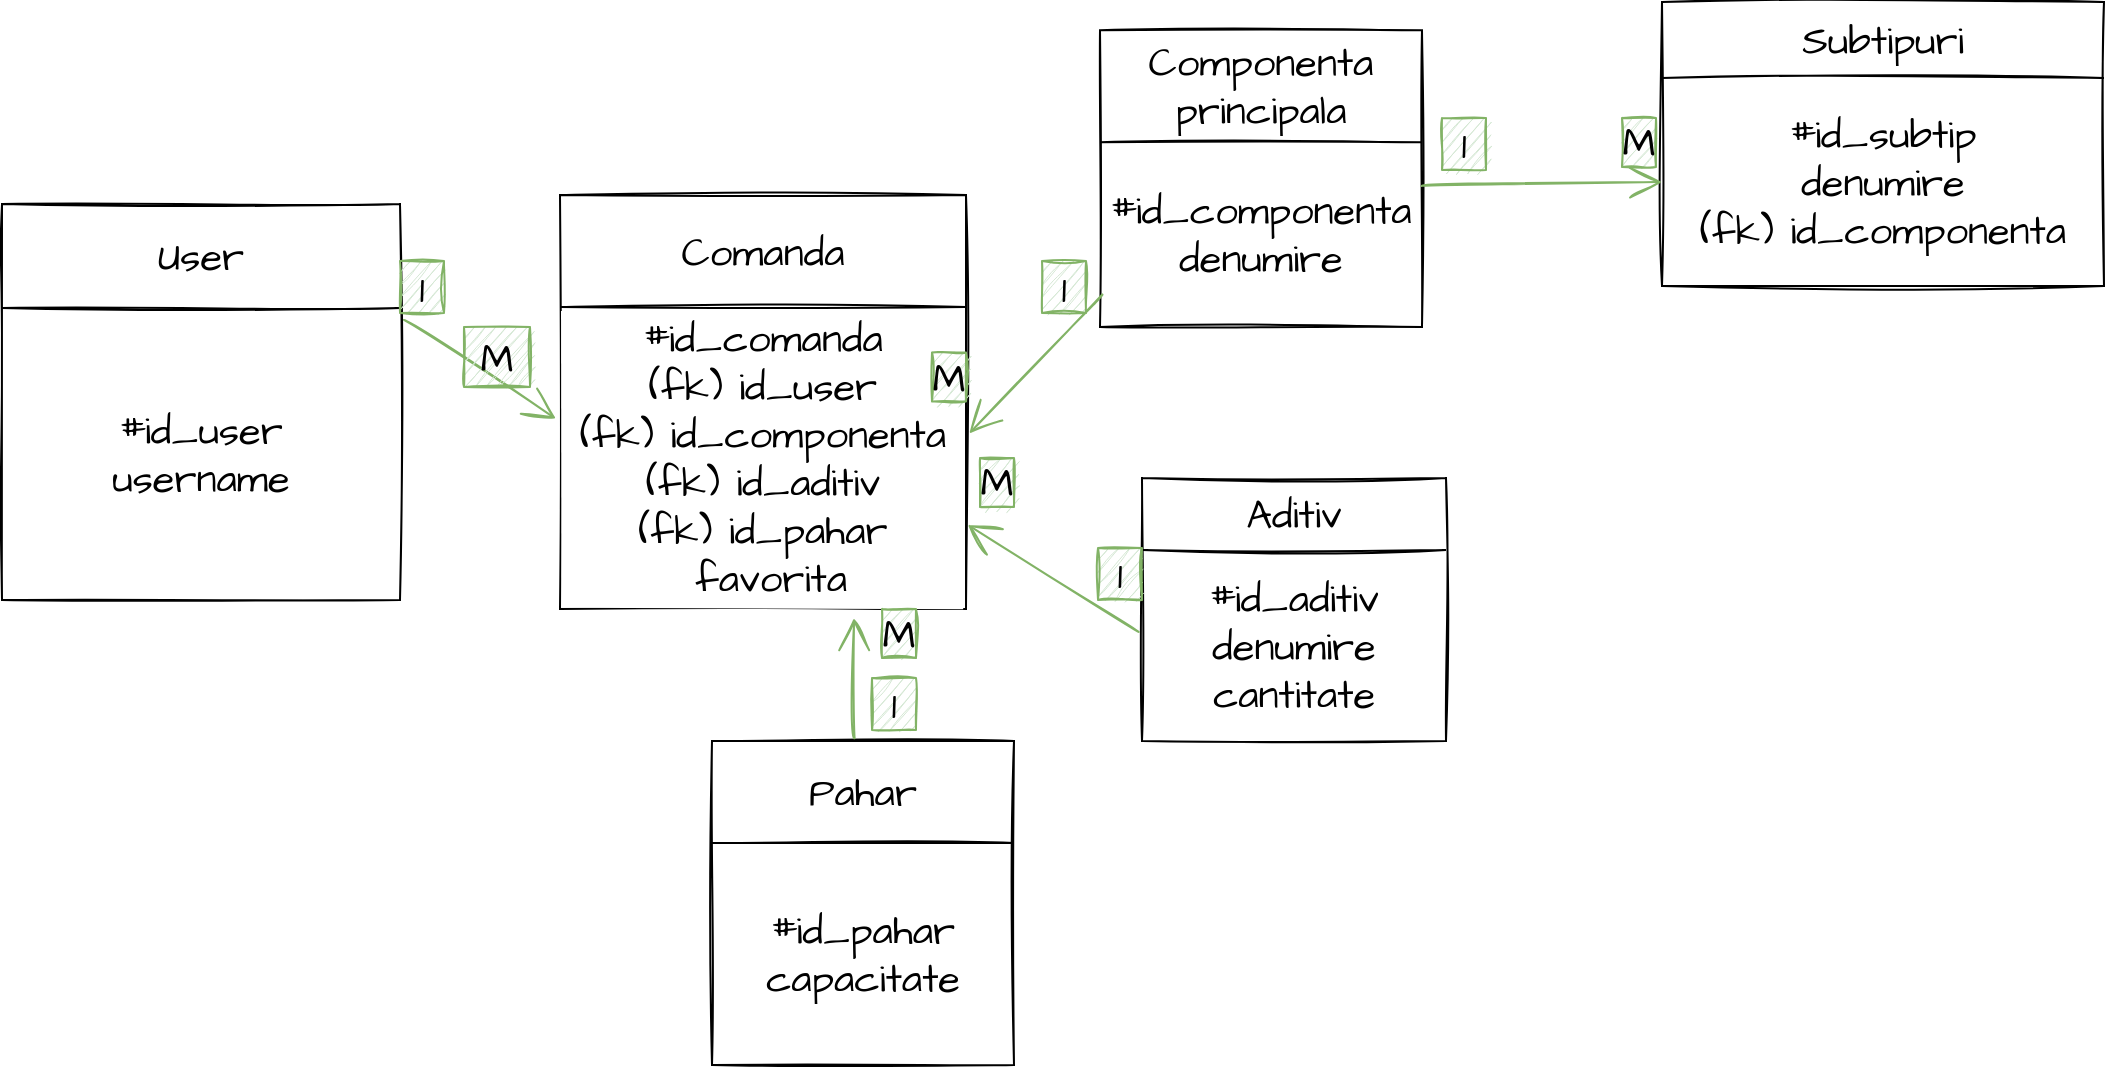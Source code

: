 <mxfile version="15.8.3" type="github">
  <diagram id="MxYo1rLBmlmjhBtS2gf2" name="Page-1">
    <mxGraphModel dx="1182" dy="742" grid="1" gridSize="10" guides="1" tooltips="1" connect="1" arrows="1" fold="1" page="1" pageScale="1" pageWidth="827" pageHeight="1169" math="0" shadow="0">
      <root>
        <mxCell id="0" />
        <mxCell id="1" parent="0" />
        <mxCell id="WoV5c0uAd4gwL43v9ao6-2" value="" style="shape=table;startSize=0;container=1;collapsible=0;childLayout=tableLayout;sketch=1;hachureGap=4;fontFamily=Architects Daughter;fontSource=https%3A%2F%2Ffonts.googleapis.com%2Fcss%3Ffamily%3DArchitects%2BDaughter;fontSize=20;" parent="1" vertex="1">
          <mxGeometry x="435" y="781.5" width="151" height="162" as="geometry" />
        </mxCell>
        <mxCell id="WoV5c0uAd4gwL43v9ao6-3" value="" style="shape=partialRectangle;collapsible=0;dropTarget=0;pointerEvents=0;fillColor=none;top=0;left=0;bottom=0;right=0;points=[[0,0.5],[1,0.5]];portConstraint=eastwest;sketch=1;hachureGap=4;fontFamily=Architects Daughter;fontSource=https%3A%2F%2Ffonts.googleapis.com%2Fcss%3Ffamily%3DArchitects%2BDaughter;fontSize=20;" parent="WoV5c0uAd4gwL43v9ao6-2" vertex="1">
          <mxGeometry width="151" height="51" as="geometry" />
        </mxCell>
        <mxCell id="WoV5c0uAd4gwL43v9ao6-4" value="Pahar" style="shape=partialRectangle;html=1;whiteSpace=wrap;connectable=0;overflow=hidden;fillColor=none;top=0;left=0;bottom=0;right=0;pointerEvents=1;sketch=1;hachureGap=4;fontFamily=Architects Daughter;fontSource=https%3A%2F%2Ffonts.googleapis.com%2Fcss%3Ffamily%3DArchitects%2BDaughter;fontSize=20;" parent="WoV5c0uAd4gwL43v9ao6-3" vertex="1">
          <mxGeometry width="151" height="51" as="geometry">
            <mxRectangle width="151" height="51" as="alternateBounds" />
          </mxGeometry>
        </mxCell>
        <mxCell id="WoV5c0uAd4gwL43v9ao6-5" value="" style="shape=partialRectangle;collapsible=0;dropTarget=0;pointerEvents=0;fillColor=none;top=0;left=0;bottom=0;right=0;points=[[0,0.5],[1,0.5]];portConstraint=eastwest;sketch=1;hachureGap=4;fontFamily=Architects Daughter;fontSource=https%3A%2F%2Ffonts.googleapis.com%2Fcss%3Ffamily%3DArchitects%2BDaughter;fontSize=20;" parent="WoV5c0uAd4gwL43v9ao6-2" vertex="1">
          <mxGeometry y="51" width="151" height="111" as="geometry" />
        </mxCell>
        <mxCell id="WoV5c0uAd4gwL43v9ao6-6" value="#id_pahar&lt;br&gt;capacitate" style="shape=partialRectangle;html=1;whiteSpace=wrap;connectable=0;overflow=hidden;fillColor=none;top=0;left=0;bottom=0;right=0;pointerEvents=1;sketch=1;hachureGap=4;fontFamily=Architects Daughter;fontSource=https%3A%2F%2Ffonts.googleapis.com%2Fcss%3Ffamily%3DArchitects%2BDaughter;fontSize=20;" parent="WoV5c0uAd4gwL43v9ao6-5" vertex="1">
          <mxGeometry width="151" height="111" as="geometry">
            <mxRectangle width="151" height="111" as="alternateBounds" />
          </mxGeometry>
        </mxCell>
        <mxCell id="WoV5c0uAd4gwL43v9ao6-7" value="" style="shape=table;startSize=0;container=1;collapsible=0;childLayout=tableLayout;sketch=1;hachureGap=4;fontFamily=Architects Daughter;fontSource=https%3A%2F%2Ffonts.googleapis.com%2Fcss%3Ffamily%3DArchitects%2BDaughter;fontSize=20;" parent="1" vertex="1">
          <mxGeometry x="359" y="508.5" width="203" height="207" as="geometry" />
        </mxCell>
        <mxCell id="WoV5c0uAd4gwL43v9ao6-8" value="" style="shape=partialRectangle;collapsible=0;dropTarget=0;pointerEvents=0;fillColor=none;top=0;left=0;bottom=0;right=0;points=[[0,0.5],[1,0.5]];portConstraint=eastwest;sketch=1;hachureGap=4;fontFamily=Architects Daughter;fontSource=https%3A%2F%2Ffonts.googleapis.com%2Fcss%3Ffamily%3DArchitects%2BDaughter;fontSize=20;" parent="WoV5c0uAd4gwL43v9ao6-7" vertex="1">
          <mxGeometry width="203" height="56" as="geometry" />
        </mxCell>
        <mxCell id="WoV5c0uAd4gwL43v9ao6-9" value="Comanda" style="shape=partialRectangle;html=1;whiteSpace=wrap;connectable=0;overflow=hidden;fillColor=none;top=0;left=0;bottom=0;right=0;pointerEvents=1;sketch=1;hachureGap=4;fontFamily=Architects Daughter;fontSource=https%3A%2F%2Ffonts.googleapis.com%2Fcss%3Ffamily%3DArchitects%2BDaughter;fontSize=20;" parent="WoV5c0uAd4gwL43v9ao6-8" vertex="1">
          <mxGeometry width="203" height="56" as="geometry">
            <mxRectangle width="203" height="56" as="alternateBounds" />
          </mxGeometry>
        </mxCell>
        <mxCell id="WoV5c0uAd4gwL43v9ao6-10" value="" style="shape=partialRectangle;collapsible=0;dropTarget=0;pointerEvents=0;fillColor=none;top=0;left=0;bottom=0;right=0;points=[[0,0.5],[1,0.5]];portConstraint=eastwest;sketch=1;hachureGap=4;fontFamily=Architects Daughter;fontSource=https%3A%2F%2Ffonts.googleapis.com%2Fcss%3Ffamily%3DArchitects%2BDaughter;fontSize=20;" parent="WoV5c0uAd4gwL43v9ao6-7" vertex="1">
          <mxGeometry y="56" width="203" height="151" as="geometry" />
        </mxCell>
        <mxCell id="WoV5c0uAd4gwL43v9ao6-11" value="#id_comanda&lt;br&gt;(fk) id_user&lt;br&gt;(fk) id_componenta&lt;br&gt;(fk) id_aditiv&lt;br&gt;(fk) id_pahar&lt;br&gt;&amp;nbsp;favorita" style="shape=partialRectangle;html=1;whiteSpace=wrap;connectable=0;overflow=hidden;top=0;left=0;bottom=0;right=0;pointerEvents=1;sketch=1;hachureGap=4;fontFamily=Architects Daughter;fontSource=https%3A%2F%2Ffonts.googleapis.com%2Fcss%3Ffamily%3DArchitects%2BDaughter;fontSize=20;" parent="WoV5c0uAd4gwL43v9ao6-10" vertex="1">
          <mxGeometry width="203" height="151" as="geometry">
            <mxRectangle width="203" height="151" as="alternateBounds" />
          </mxGeometry>
        </mxCell>
        <mxCell id="WoV5c0uAd4gwL43v9ao6-17" value="" style="shape=table;startSize=0;container=1;collapsible=0;childLayout=tableLayout;sketch=1;hachureGap=4;fontFamily=Architects Daughter;fontSource=https%3A%2F%2Ffonts.googleapis.com%2Fcss%3Ffamily%3DArchitects%2BDaughter;fontSize=20;" parent="1" vertex="1">
          <mxGeometry x="650" y="650" width="152" height="131.5" as="geometry" />
        </mxCell>
        <mxCell id="WoV5c0uAd4gwL43v9ao6-18" value="" style="shape=partialRectangle;collapsible=0;dropTarget=0;pointerEvents=0;fillColor=none;top=0;left=0;bottom=0;right=0;points=[[0,0.5],[1,0.5]];portConstraint=eastwest;sketch=1;hachureGap=4;fontFamily=Architects Daughter;fontSource=https%3A%2F%2Ffonts.googleapis.com%2Fcss%3Ffamily%3DArchitects%2BDaughter;fontSize=20;" parent="WoV5c0uAd4gwL43v9ao6-17" vertex="1">
          <mxGeometry width="152" height="36" as="geometry" />
        </mxCell>
        <mxCell id="WoV5c0uAd4gwL43v9ao6-19" value="Aditiv" style="shape=partialRectangle;html=1;whiteSpace=wrap;connectable=0;overflow=hidden;fillColor=none;top=0;left=0;bottom=0;right=0;pointerEvents=1;sketch=1;hachureGap=4;fontFamily=Architects Daughter;fontSource=https%3A%2F%2Ffonts.googleapis.com%2Fcss%3Ffamily%3DArchitects%2BDaughter;fontSize=20;" parent="WoV5c0uAd4gwL43v9ao6-18" vertex="1">
          <mxGeometry width="152" height="36" as="geometry">
            <mxRectangle width="152" height="36" as="alternateBounds" />
          </mxGeometry>
        </mxCell>
        <mxCell id="WoV5c0uAd4gwL43v9ao6-20" value="" style="shape=partialRectangle;collapsible=0;dropTarget=0;pointerEvents=0;fillColor=none;top=0;left=0;bottom=0;right=0;points=[[0,0.5],[1,0.5]];portConstraint=eastwest;sketch=1;hachureGap=4;fontFamily=Architects Daughter;fontSource=https%3A%2F%2Ffonts.googleapis.com%2Fcss%3Ffamily%3DArchitects%2BDaughter;fontSize=20;" parent="WoV5c0uAd4gwL43v9ao6-17" vertex="1">
          <mxGeometry y="36" width="152" height="96" as="geometry" />
        </mxCell>
        <mxCell id="WoV5c0uAd4gwL43v9ao6-21" value="#id_aditiv&lt;br&gt;denumire&lt;br&gt;cantitate" style="shape=partialRectangle;html=1;whiteSpace=wrap;connectable=0;overflow=hidden;fillColor=none;top=0;left=0;bottom=0;right=0;pointerEvents=1;sketch=1;hachureGap=4;fontFamily=Architects Daughter;fontSource=https%3A%2F%2Ffonts.googleapis.com%2Fcss%3Ffamily%3DArchitects%2BDaughter;fontSize=20;" parent="WoV5c0uAd4gwL43v9ao6-20" vertex="1">
          <mxGeometry width="152" height="96" as="geometry">
            <mxRectangle width="152" height="96" as="alternateBounds" />
          </mxGeometry>
        </mxCell>
        <mxCell id="WoV5c0uAd4gwL43v9ao6-22" value="" style="shape=table;startSize=0;container=1;collapsible=0;childLayout=tableLayout;sketch=1;hachureGap=4;fontFamily=Architects Daughter;fontSource=https%3A%2F%2Ffonts.googleapis.com%2Fcss%3Ffamily%3DArchitects%2BDaughter;fontSize=20;" parent="1" vertex="1">
          <mxGeometry x="910" y="412" width="221" height="142" as="geometry" />
        </mxCell>
        <mxCell id="WoV5c0uAd4gwL43v9ao6-23" value="" style="shape=partialRectangle;collapsible=0;dropTarget=0;pointerEvents=0;fillColor=none;top=0;left=0;bottom=0;right=0;points=[[0,0.5],[1,0.5]];portConstraint=eastwest;sketch=1;hachureGap=4;fontFamily=Architects Daughter;fontSource=https%3A%2F%2Ffonts.googleapis.com%2Fcss%3Ffamily%3DArchitects%2BDaughter;fontSize=20;" parent="WoV5c0uAd4gwL43v9ao6-22" vertex="1">
          <mxGeometry width="221" height="38" as="geometry" />
        </mxCell>
        <mxCell id="WoV5c0uAd4gwL43v9ao6-24" value="Subtipuri" style="shape=partialRectangle;html=1;whiteSpace=wrap;connectable=0;overflow=hidden;fillColor=none;top=0;left=0;bottom=0;right=0;pointerEvents=1;sketch=1;hachureGap=4;fontFamily=Architects Daughter;fontSource=https%3A%2F%2Ffonts.googleapis.com%2Fcss%3Ffamily%3DArchitects%2BDaughter;fontSize=20;" parent="WoV5c0uAd4gwL43v9ao6-23" vertex="1">
          <mxGeometry width="221" height="38" as="geometry">
            <mxRectangle width="221" height="38" as="alternateBounds" />
          </mxGeometry>
        </mxCell>
        <mxCell id="WoV5c0uAd4gwL43v9ao6-25" value="" style="shape=partialRectangle;collapsible=0;dropTarget=0;pointerEvents=0;fillColor=none;top=0;left=0;bottom=0;right=0;points=[[0,0.5],[1,0.5]];portConstraint=eastwest;sketch=1;hachureGap=4;fontFamily=Architects Daughter;fontSource=https%3A%2F%2Ffonts.googleapis.com%2Fcss%3Ffamily%3DArchitects%2BDaughter;fontSize=20;" parent="WoV5c0uAd4gwL43v9ao6-22" vertex="1">
          <mxGeometry y="38" width="221" height="104" as="geometry" />
        </mxCell>
        <mxCell id="WoV5c0uAd4gwL43v9ao6-26" value="#id_subtip&lt;br&gt;denumire&lt;br&gt;(fk) id_componenta" style="shape=partialRectangle;html=1;whiteSpace=wrap;connectable=0;overflow=hidden;fillColor=none;top=0;left=0;bottom=0;right=0;pointerEvents=1;sketch=1;hachureGap=4;fontFamily=Architects Daughter;fontSource=https%3A%2F%2Ffonts.googleapis.com%2Fcss%3Ffamily%3DArchitects%2BDaughter;fontSize=20;" parent="WoV5c0uAd4gwL43v9ao6-25" vertex="1">
          <mxGeometry width="221" height="104" as="geometry">
            <mxRectangle width="221" height="104" as="alternateBounds" />
          </mxGeometry>
        </mxCell>
        <mxCell id="WoV5c0uAd4gwL43v9ao6-32" value="" style="shape=table;startSize=0;container=1;collapsible=0;childLayout=tableLayout;sketch=1;hachureGap=4;fontFamily=Architects Daughter;fontSource=https%3A%2F%2Ffonts.googleapis.com%2Fcss%3Ffamily%3DArchitects%2BDaughter;fontSize=20;" parent="1" vertex="1">
          <mxGeometry x="80" y="513" width="199" height="198" as="geometry" />
        </mxCell>
        <mxCell id="WoV5c0uAd4gwL43v9ao6-33" value="" style="shape=partialRectangle;collapsible=0;dropTarget=0;pointerEvents=0;fillColor=none;top=0;left=0;bottom=0;right=0;points=[[0,0.5],[1,0.5]];portConstraint=eastwest;sketch=1;hachureGap=4;fontFamily=Architects Daughter;fontSource=https%3A%2F%2Ffonts.googleapis.com%2Fcss%3Ffamily%3DArchitects%2BDaughter;fontSize=20;" parent="WoV5c0uAd4gwL43v9ao6-32" vertex="1">
          <mxGeometry width="199" height="52" as="geometry" />
        </mxCell>
        <mxCell id="WoV5c0uAd4gwL43v9ao6-34" value="User" style="shape=partialRectangle;html=1;whiteSpace=wrap;connectable=0;overflow=hidden;fillColor=none;top=0;left=0;bottom=0;right=0;pointerEvents=1;sketch=1;hachureGap=4;fontFamily=Architects Daughter;fontSource=https%3A%2F%2Ffonts.googleapis.com%2Fcss%3Ffamily%3DArchitects%2BDaughter;fontSize=20;" parent="WoV5c0uAd4gwL43v9ao6-33" vertex="1">
          <mxGeometry width="199" height="52" as="geometry">
            <mxRectangle width="199" height="52" as="alternateBounds" />
          </mxGeometry>
        </mxCell>
        <mxCell id="WoV5c0uAd4gwL43v9ao6-35" value="" style="shape=partialRectangle;collapsible=0;dropTarget=0;pointerEvents=0;fillColor=none;top=0;left=0;bottom=0;right=0;points=[[0,0.5],[1,0.5]];portConstraint=eastwest;sketch=1;hachureGap=4;fontFamily=Architects Daughter;fontSource=https%3A%2F%2Ffonts.googleapis.com%2Fcss%3Ffamily%3DArchitects%2BDaughter;fontSize=20;" parent="WoV5c0uAd4gwL43v9ao6-32" vertex="1">
          <mxGeometry y="52" width="199" height="146" as="geometry" />
        </mxCell>
        <mxCell id="WoV5c0uAd4gwL43v9ao6-36" value="#id_user&lt;br&gt;username" style="shape=partialRectangle;html=1;whiteSpace=wrap;connectable=0;overflow=hidden;fillColor=none;top=0;left=0;bottom=0;right=0;pointerEvents=1;sketch=1;hachureGap=4;fontFamily=Architects Daughter;fontSource=https%3A%2F%2Ffonts.googleapis.com%2Fcss%3Ffamily%3DArchitects%2BDaughter;fontSize=20;" parent="WoV5c0uAd4gwL43v9ao6-35" vertex="1">
          <mxGeometry width="199" height="146" as="geometry">
            <mxRectangle width="199" height="146" as="alternateBounds" />
          </mxGeometry>
        </mxCell>
        <mxCell id="WoV5c0uAd4gwL43v9ao6-37" value="" style="edgeStyle=none;orthogonalLoop=1;jettySize=auto;html=1;rounded=0;sketch=1;hachureGap=4;fontFamily=Architects Daughter;fontSource=https%3A%2F%2Ffonts.googleapis.com%2Fcss%3Ffamily%3DArchitects%2BDaughter;fontSize=16;endArrow=open;startSize=14;endSize=14;sourcePerimeterSpacing=8;targetPerimeterSpacing=8;curved=1;entryX=-0.01;entryY=0.37;entryDx=0;entryDy=0;entryPerimeter=0;fillColor=#d5e8d4;strokeColor=#82b366;" parent="1" target="WoV5c0uAd4gwL43v9ao6-10" edge="1">
          <mxGeometry width="120" relative="1" as="geometry">
            <mxPoint x="281" y="571" as="sourcePoint" />
            <mxPoint x="401" y="571" as="targetPoint" />
            <Array as="points" />
          </mxGeometry>
        </mxCell>
        <mxCell id="WoV5c0uAd4gwL43v9ao6-38" value="M" style="text;html=1;align=center;verticalAlign=middle;whiteSpace=wrap;rounded=0;sketch=1;hachureGap=4;fontFamily=Architects Daughter;fontSource=https%3A%2F%2Ffonts.googleapis.com%2Fcss%3Ffamily%3DArchitects%2BDaughter;fontSize=20;fillColor=#d5e8d4;strokeColor=#82b366;" parent="1" vertex="1">
          <mxGeometry x="311" y="574.5" width="33" height="30" as="geometry" />
        </mxCell>
        <mxCell id="WoV5c0uAd4gwL43v9ao6-39" value="1" style="text;html=1;align=center;verticalAlign=middle;whiteSpace=wrap;rounded=0;sketch=1;hachureGap=4;fontFamily=Architects Daughter;fontSource=https%3A%2F%2Ffonts.googleapis.com%2Fcss%3Ffamily%3DArchitects%2BDaughter;fontSize=20;fillColor=#d5e8d4;strokeColor=#82b366;" parent="1" vertex="1">
          <mxGeometry x="279" y="541.5" width="22" height="26" as="geometry" />
        </mxCell>
        <mxCell id="WoV5c0uAd4gwL43v9ao6-45" value="" style="shape=table;startSize=0;container=1;collapsible=0;childLayout=tableLayout;sketch=1;hachureGap=4;fontFamily=Architects Daughter;fontSource=https%3A%2F%2Ffonts.googleapis.com%2Fcss%3Ffamily%3DArchitects%2BDaughter;fontSize=20;" parent="1" vertex="1">
          <mxGeometry x="629" y="426.13" width="161" height="148.37" as="geometry" />
        </mxCell>
        <mxCell id="WoV5c0uAd4gwL43v9ao6-46" value="" style="shape=partialRectangle;collapsible=0;dropTarget=0;pointerEvents=0;fillColor=none;top=0;left=0;bottom=0;right=0;points=[[0,0.5],[1,0.5]];portConstraint=eastwest;sketch=1;hachureGap=4;fontFamily=Architects Daughter;fontSource=https%3A%2F%2Ffonts.googleapis.com%2Fcss%3Ffamily%3DArchitects%2BDaughter;fontSize=20;" parent="WoV5c0uAd4gwL43v9ao6-45" vertex="1">
          <mxGeometry width="161" height="56" as="geometry" />
        </mxCell>
        <mxCell id="WoV5c0uAd4gwL43v9ao6-47" value="Componenta principala" style="shape=partialRectangle;html=1;whiteSpace=wrap;connectable=0;overflow=hidden;fillColor=none;top=0;left=0;bottom=0;right=0;pointerEvents=1;sketch=1;hachureGap=4;fontFamily=Architects Daughter;fontSource=https%3A%2F%2Ffonts.googleapis.com%2Fcss%3Ffamily%3DArchitects%2BDaughter;fontSize=20;" parent="WoV5c0uAd4gwL43v9ao6-46" vertex="1">
          <mxGeometry width="161" height="56" as="geometry">
            <mxRectangle width="161" height="56" as="alternateBounds" />
          </mxGeometry>
        </mxCell>
        <mxCell id="WoV5c0uAd4gwL43v9ao6-48" value="" style="shape=partialRectangle;collapsible=0;dropTarget=0;pointerEvents=0;fillColor=none;top=0;left=0;bottom=0;right=0;points=[[0,0.5],[1,0.5]];portConstraint=eastwest;sketch=1;hachureGap=4;fontFamily=Architects Daughter;fontSource=https%3A%2F%2Ffonts.googleapis.com%2Fcss%3Ffamily%3DArchitects%2BDaughter;fontSize=20;" parent="WoV5c0uAd4gwL43v9ao6-45" vertex="1">
          <mxGeometry y="56" width="161" height="92" as="geometry" />
        </mxCell>
        <mxCell id="WoV5c0uAd4gwL43v9ao6-49" value="#id_componenta&lt;br&gt;denumire" style="shape=partialRectangle;html=1;whiteSpace=wrap;connectable=0;overflow=hidden;fillColor=none;top=0;left=0;bottom=0;right=0;pointerEvents=1;sketch=1;hachureGap=4;fontFamily=Architects Daughter;fontSource=https%3A%2F%2Ffonts.googleapis.com%2Fcss%3Ffamily%3DArchitects%2BDaughter;fontSize=20;" parent="WoV5c0uAd4gwL43v9ao6-48" vertex="1">
          <mxGeometry width="161" height="92" as="geometry">
            <mxRectangle width="161" height="92" as="alternateBounds" />
          </mxGeometry>
        </mxCell>
        <mxCell id="WoV5c0uAd4gwL43v9ao6-50" value="" style="edgeStyle=none;orthogonalLoop=1;jettySize=auto;html=1;rounded=0;sketch=1;hachureGap=4;fontFamily=Architects Daughter;fontSource=https%3A%2F%2Ffonts.googleapis.com%2Fcss%3Ffamily%3DArchitects%2BDaughter;fontSize=16;endArrow=open;startSize=14;endSize=14;sourcePerimeterSpacing=8;targetPerimeterSpacing=8;curved=1;fillColor=#d5e8d4;strokeColor=#82b366;exitX=0.007;exitY=0.827;exitDx=0;exitDy=0;exitPerimeter=0;entryX=1.008;entryY=0.419;entryDx=0;entryDy=0;entryPerimeter=0;" parent="1" source="WoV5c0uAd4gwL43v9ao6-48" target="WoV5c0uAd4gwL43v9ao6-10" edge="1">
          <mxGeometry width="120" relative="1" as="geometry">
            <mxPoint x="608" y="579" as="sourcePoint" />
            <mxPoint x="560" y="630" as="targetPoint" />
            <Array as="points" />
          </mxGeometry>
        </mxCell>
        <mxCell id="WoV5c0uAd4gwL43v9ao6-51" value="M" style="text;html=1;align=center;verticalAlign=middle;whiteSpace=wrap;rounded=0;sketch=1;hachureGap=4;fontFamily=Architects Daughter;fontSource=https%3A%2F%2Ffonts.googleapis.com%2Fcss%3Ffamily%3DArchitects%2BDaughter;fontSize=20;fillColor=#d5e8d4;strokeColor=#82b366;" parent="1" vertex="1">
          <mxGeometry x="545" y="587.25" width="17" height="24.5" as="geometry" />
        </mxCell>
        <mxCell id="WoV5c0uAd4gwL43v9ao6-52" value="1" style="text;html=1;align=center;verticalAlign=middle;whiteSpace=wrap;rounded=0;sketch=1;hachureGap=4;fontFamily=Architects Daughter;fontSource=https%3A%2F%2Ffonts.googleapis.com%2Fcss%3Ffamily%3DArchitects%2BDaughter;fontSize=20;fillColor=#d5e8d4;strokeColor=#82b366;" parent="1" vertex="1">
          <mxGeometry x="600" y="541.5" width="22" height="26" as="geometry" />
        </mxCell>
        <mxCell id="z5oI2OwN_5fgPdJjaHQ9-3" value="1" style="text;html=1;align=center;verticalAlign=middle;whiteSpace=wrap;rounded=0;sketch=1;hachureGap=4;fontFamily=Architects Daughter;fontSource=https%3A%2F%2Ffonts.googleapis.com%2Fcss%3Ffamily%3DArchitects%2BDaughter;fontSize=20;fillColor=#d5e8d4;strokeColor=#82b366;" parent="1" vertex="1">
          <mxGeometry x="800" y="470" width="22" height="26" as="geometry" />
        </mxCell>
        <mxCell id="z5oI2OwN_5fgPdJjaHQ9-4" value="M" style="text;html=1;align=center;verticalAlign=middle;whiteSpace=wrap;rounded=0;sketch=1;hachureGap=4;fontFamily=Architects Daughter;fontSource=https%3A%2F%2Ffonts.googleapis.com%2Fcss%3Ffamily%3DArchitects%2BDaughter;fontSize=20;fillColor=#d5e8d4;strokeColor=#82b366;" parent="1" vertex="1">
          <mxGeometry x="890" y="470" width="17" height="24.5" as="geometry" />
        </mxCell>
        <mxCell id="z5oI2OwN_5fgPdJjaHQ9-6" value="M" style="text;html=1;align=center;verticalAlign=middle;whiteSpace=wrap;rounded=0;sketch=1;hachureGap=4;fontFamily=Architects Daughter;fontSource=https%3A%2F%2Ffonts.googleapis.com%2Fcss%3Ffamily%3DArchitects%2BDaughter;fontSize=20;fillColor=#d5e8d4;strokeColor=#82b366;" parent="1" vertex="1">
          <mxGeometry x="569" y="640" width="17" height="24.5" as="geometry" />
        </mxCell>
        <mxCell id="z5oI2OwN_5fgPdJjaHQ9-7" value="1" style="text;html=1;align=center;verticalAlign=middle;whiteSpace=wrap;rounded=0;sketch=1;hachureGap=4;fontFamily=Architects Daughter;fontSource=https%3A%2F%2Ffonts.googleapis.com%2Fcss%3Ffamily%3DArchitects%2BDaughter;fontSize=20;fillColor=#d5e8d4;strokeColor=#82b366;" parent="1" vertex="1">
          <mxGeometry x="628" y="685" width="22" height="26" as="geometry" />
        </mxCell>
        <mxCell id="z5oI2OwN_5fgPdJjaHQ9-9" value="" style="edgeStyle=none;orthogonalLoop=1;jettySize=auto;html=1;rounded=0;sketch=1;hachureGap=4;fontFamily=Architects Daughter;fontSource=https%3A%2F%2Ffonts.googleapis.com%2Fcss%3Ffamily%3DArchitects%2BDaughter;fontSize=16;endArrow=open;startSize=14;endSize=14;sourcePerimeterSpacing=8;targetPerimeterSpacing=8;curved=1;fillColor=#d5e8d4;strokeColor=#82b366;exitX=0.007;exitY=0.827;exitDx=0;exitDy=0;exitPerimeter=0;" parent="1" edge="1">
          <mxGeometry width="120" relative="1" as="geometry">
            <mxPoint x="506.36" y="780.004" as="sourcePoint" />
            <mxPoint x="506" y="720" as="targetPoint" />
            <Array as="points" />
          </mxGeometry>
        </mxCell>
        <mxCell id="z5oI2OwN_5fgPdJjaHQ9-10" value="" style="edgeStyle=none;orthogonalLoop=1;jettySize=auto;html=1;rounded=0;sketch=1;hachureGap=4;fontFamily=Architects Daughter;fontSource=https%3A%2F%2Ffonts.googleapis.com%2Fcss%3Ffamily%3DArchitects%2BDaughter;fontSize=16;endArrow=open;startSize=14;endSize=14;sourcePerimeterSpacing=8;targetPerimeterSpacing=8;curved=1;fillColor=#d5e8d4;strokeColor=#82b366;exitX=-0.011;exitY=0.427;exitDx=0;exitDy=0;exitPerimeter=0;entryX=1.004;entryY=0.721;entryDx=0;entryDy=0;entryPerimeter=0;" parent="1" source="WoV5c0uAd4gwL43v9ao6-20" target="WoV5c0uAd4gwL43v9ao6-10" edge="1">
          <mxGeometry width="120" relative="1" as="geometry">
            <mxPoint x="620.36" y="724.504" as="sourcePoint" />
            <mxPoint x="620" y="664.5" as="targetPoint" />
            <Array as="points" />
          </mxGeometry>
        </mxCell>
        <mxCell id="z5oI2OwN_5fgPdJjaHQ9-11" value="M" style="text;html=1;align=center;verticalAlign=middle;whiteSpace=wrap;rounded=0;sketch=1;hachureGap=4;fontFamily=Architects Daughter;fontSource=https%3A%2F%2Ffonts.googleapis.com%2Fcss%3Ffamily%3DArchitects%2BDaughter;fontSize=20;fillColor=#d5e8d4;strokeColor=#82b366;" parent="1" vertex="1">
          <mxGeometry x="520" y="715.5" width="17" height="24.5" as="geometry" />
        </mxCell>
        <mxCell id="z5oI2OwN_5fgPdJjaHQ9-12" value="1" style="text;html=1;align=center;verticalAlign=middle;whiteSpace=wrap;rounded=0;sketch=1;hachureGap=4;fontFamily=Architects Daughter;fontSource=https%3A%2F%2Ffonts.googleapis.com%2Fcss%3Ffamily%3DArchitects%2BDaughter;fontSize=20;fillColor=#d5e8d4;strokeColor=#82b366;" parent="1" vertex="1">
          <mxGeometry x="515" y="750" width="22" height="26" as="geometry" />
        </mxCell>
        <mxCell id="z5oI2OwN_5fgPdJjaHQ9-18" value="" style="edgeStyle=none;orthogonalLoop=1;jettySize=auto;html=1;rounded=0;sketch=1;hachureGap=4;fontFamily=Architects Daughter;fontSource=https%3A%2F%2Ffonts.googleapis.com%2Fcss%3Ffamily%3DArchitects%2BDaughter;fontSize=16;endArrow=open;startSize=14;endSize=14;sourcePerimeterSpacing=8;targetPerimeterSpacing=8;curved=1;fillColor=#d5e8d4;strokeColor=#82b366;entryX=0;entryY=0.5;entryDx=0;entryDy=0;exitX=0.999;exitY=0.238;exitDx=0;exitDy=0;exitPerimeter=0;" parent="1" source="WoV5c0uAd4gwL43v9ao6-48" target="WoV5c0uAd4gwL43v9ao6-25" edge="1">
          <mxGeometry width="120" relative="1" as="geometry">
            <mxPoint x="770" y="496" as="sourcePoint" />
            <mxPoint x="910.002" y="496.001" as="targetPoint" />
            <Array as="points" />
          </mxGeometry>
        </mxCell>
      </root>
    </mxGraphModel>
  </diagram>
</mxfile>
